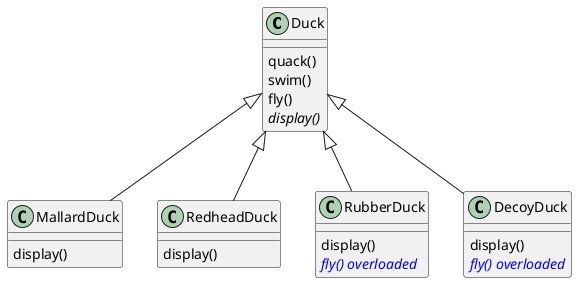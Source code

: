 @startuml

Duck <|-- MallardDuck
Duck <|-- RedheadDuck
Duck <|-- RubberDuck
Duck <|-- DecoyDuck

class Duck {
  quack()
  swim()
  fly()
  {abstract} display()
}

class MallardDuck {
  display()
}

class RedheadDuck {
  display()
}

class RubberDuck {
  display()
  <color:Blue><i>fly() overloaded</i></color>
}

class DecoyDuck {
  display()
  <color:Blue><i>fly() overloaded</i></color>
}
@endluml
